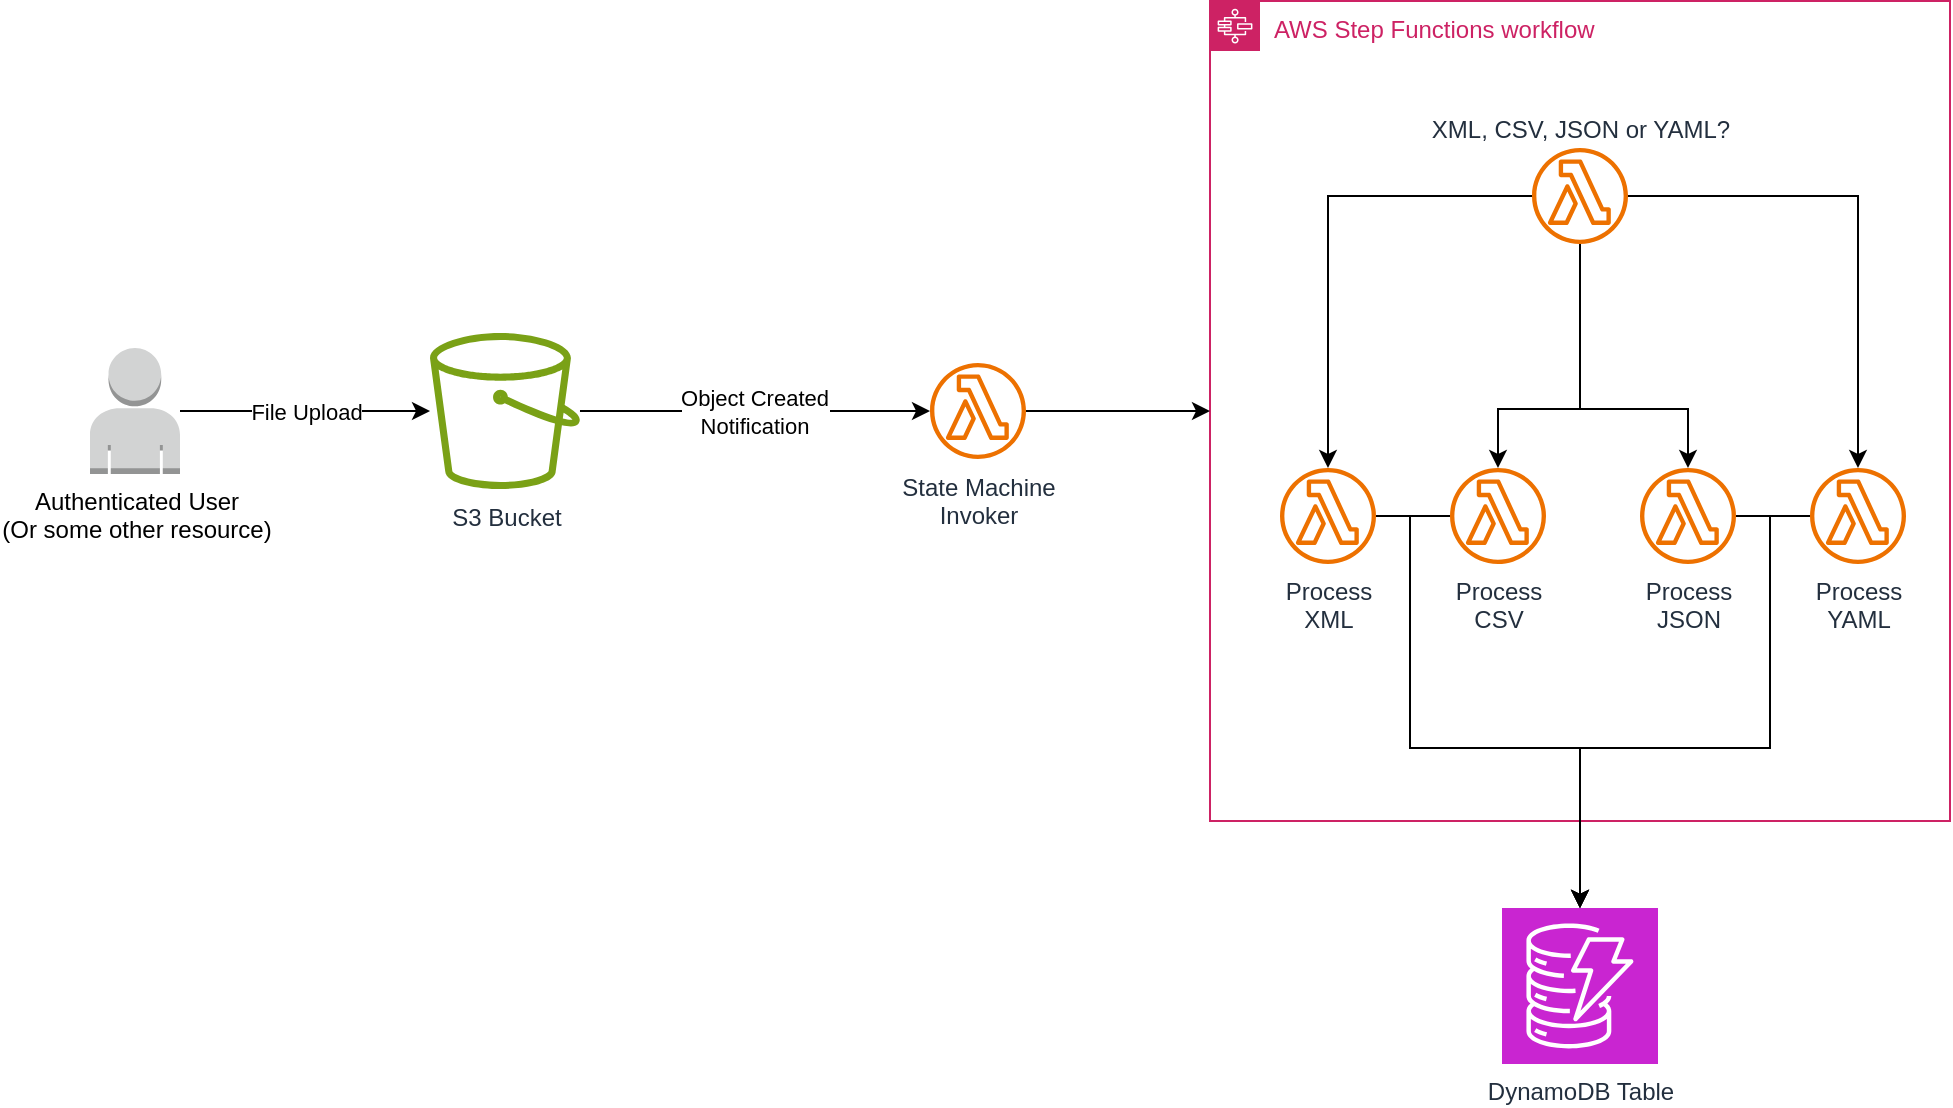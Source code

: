 <mxfile version="24.7.5">
  <diagram name="Page-1" id="0QFjOGupgGm7Bwu-m2vd">
    <mxGraphModel dx="1246" dy="688" grid="1" gridSize="10" guides="1" tooltips="1" connect="1" arrows="1" fold="1" page="1" pageScale="1" pageWidth="850" pageHeight="1100" math="0" shadow="0">
      <root>
        <mxCell id="0" />
        <mxCell id="1" parent="0" />
        <mxCell id="-IDiZIC_hfYiUm_vGDHO-1" value="AWS Step Functions workflow" style="points=[[0,0],[0.25,0],[0.5,0],[0.75,0],[1,0],[1,0.25],[1,0.5],[1,0.75],[1,1],[0.75,1],[0.5,1],[0.25,1],[0,1],[0,0.75],[0,0.5],[0,0.25]];outlineConnect=0;gradientColor=none;html=1;whiteSpace=wrap;fontSize=12;fontStyle=0;container=1;pointerEvents=0;collapsible=0;recursiveResize=0;shape=mxgraph.aws4.group;grIcon=mxgraph.aws4.group_aws_step_functions_workflow;strokeColor=#CD2264;fillColor=none;verticalAlign=top;align=left;spacingLeft=30;fontColor=#CD2264;dashed=0;" parent="1" vertex="1">
          <mxGeometry x="610" y="66.5" width="370" height="410" as="geometry" />
        </mxCell>
        <mxCell id="-IDiZIC_hfYiUm_vGDHO-19" style="edgeStyle=orthogonalEdgeStyle;rounded=0;orthogonalLoop=1;jettySize=auto;html=1;" parent="-IDiZIC_hfYiUm_vGDHO-1" source="-IDiZIC_hfYiUm_vGDHO-5" target="-IDiZIC_hfYiUm_vGDHO-9" edge="1">
          <mxGeometry relative="1" as="geometry" />
        </mxCell>
        <mxCell id="-IDiZIC_hfYiUm_vGDHO-20" style="edgeStyle=orthogonalEdgeStyle;rounded=0;orthogonalLoop=1;jettySize=auto;html=1;" parent="-IDiZIC_hfYiUm_vGDHO-1" source="-IDiZIC_hfYiUm_vGDHO-5" target="-IDiZIC_hfYiUm_vGDHO-10" edge="1">
          <mxGeometry relative="1" as="geometry">
            <Array as="points">
              <mxPoint x="185" y="204" />
              <mxPoint x="144" y="204" />
            </Array>
          </mxGeometry>
        </mxCell>
        <mxCell id="-IDiZIC_hfYiUm_vGDHO-21" style="edgeStyle=orthogonalEdgeStyle;rounded=0;orthogonalLoop=1;jettySize=auto;html=1;" parent="-IDiZIC_hfYiUm_vGDHO-1" source="-IDiZIC_hfYiUm_vGDHO-5" target="-IDiZIC_hfYiUm_vGDHO-11" edge="1">
          <mxGeometry relative="1" as="geometry">
            <Array as="points">
              <mxPoint x="185" y="204" />
              <mxPoint x="239" y="204" />
            </Array>
          </mxGeometry>
        </mxCell>
        <mxCell id="-IDiZIC_hfYiUm_vGDHO-22" style="edgeStyle=orthogonalEdgeStyle;rounded=0;orthogonalLoop=1;jettySize=auto;html=1;" parent="-IDiZIC_hfYiUm_vGDHO-1" source="-IDiZIC_hfYiUm_vGDHO-5" target="-IDiZIC_hfYiUm_vGDHO-12" edge="1">
          <mxGeometry relative="1" as="geometry" />
        </mxCell>
        <mxCell id="-IDiZIC_hfYiUm_vGDHO-5" value="XML, CSV, JSON or YAML?" style="sketch=0;outlineConnect=0;fontColor=#232F3E;gradientColor=none;fillColor=#ED7100;strokeColor=none;dashed=0;verticalLabelPosition=top;verticalAlign=bottom;align=center;html=1;fontSize=12;fontStyle=0;aspect=fixed;pointerEvents=1;shape=mxgraph.aws4.lambda_function;labelPosition=center;" parent="-IDiZIC_hfYiUm_vGDHO-1" vertex="1">
          <mxGeometry x="161" y="73.5" width="48" height="48" as="geometry" />
        </mxCell>
        <mxCell id="-IDiZIC_hfYiUm_vGDHO-9" value="Process&lt;br&gt;XML" style="sketch=0;outlineConnect=0;fontColor=#232F3E;gradientColor=none;fillColor=#ED7100;strokeColor=none;dashed=0;verticalLabelPosition=bottom;verticalAlign=top;align=center;html=1;fontSize=12;fontStyle=0;aspect=fixed;pointerEvents=1;shape=mxgraph.aws4.lambda_function;" parent="-IDiZIC_hfYiUm_vGDHO-1" vertex="1">
          <mxGeometry x="35" y="233.5" width="48" height="48" as="geometry" />
        </mxCell>
        <mxCell id="-IDiZIC_hfYiUm_vGDHO-12" value="Process&lt;br&gt;YAML" style="sketch=0;outlineConnect=0;fontColor=#232F3E;gradientColor=none;fillColor=#ED7100;strokeColor=none;dashed=0;verticalLabelPosition=bottom;verticalAlign=top;align=center;html=1;fontSize=12;fontStyle=0;aspect=fixed;pointerEvents=1;shape=mxgraph.aws4.lambda_function;" parent="-IDiZIC_hfYiUm_vGDHO-1" vertex="1">
          <mxGeometry x="300" y="233.5" width="48" height="48" as="geometry" />
        </mxCell>
        <mxCell id="-IDiZIC_hfYiUm_vGDHO-11" value="Process&lt;br&gt;JSON" style="sketch=0;outlineConnect=0;fontColor=#232F3E;gradientColor=none;fillColor=#ED7100;strokeColor=none;dashed=0;verticalLabelPosition=bottom;verticalAlign=top;align=center;html=1;fontSize=12;fontStyle=0;aspect=fixed;pointerEvents=1;shape=mxgraph.aws4.lambda_function;" parent="-IDiZIC_hfYiUm_vGDHO-1" vertex="1">
          <mxGeometry x="215" y="233.5" width="48" height="48" as="geometry" />
        </mxCell>
        <mxCell id="-IDiZIC_hfYiUm_vGDHO-10" value="Process&lt;br&gt;CSV" style="sketch=0;outlineConnect=0;fontColor=#232F3E;gradientColor=none;fillColor=#ED7100;strokeColor=none;dashed=0;verticalLabelPosition=bottom;verticalAlign=top;align=center;html=1;fontSize=12;fontStyle=0;aspect=fixed;pointerEvents=1;shape=mxgraph.aws4.lambda_function;" parent="-IDiZIC_hfYiUm_vGDHO-1" vertex="1">
          <mxGeometry x="120" y="233.5" width="48" height="48" as="geometry" />
        </mxCell>
        <mxCell id="-IDiZIC_hfYiUm_vGDHO-4" value="File Upload" style="edgeStyle=orthogonalEdgeStyle;rounded=0;orthogonalLoop=1;jettySize=auto;html=1;" parent="1" source="-IDiZIC_hfYiUm_vGDHO-2" target="-IDiZIC_hfYiUm_vGDHO-3" edge="1">
          <mxGeometry relative="1" as="geometry" />
        </mxCell>
        <mxCell id="-IDiZIC_hfYiUm_vGDHO-2" value="Authenticated User &lt;br&gt;(Or some other resource)" style="outlineConnect=0;dashed=0;verticalLabelPosition=bottom;verticalAlign=top;align=center;html=1;shape=mxgraph.aws3.user;fillColor=#D2D3D3;gradientColor=none;" parent="1" vertex="1">
          <mxGeometry x="50" y="240" width="45" height="63" as="geometry" />
        </mxCell>
        <mxCell id="-IDiZIC_hfYiUm_vGDHO-6" value="Object Created&lt;br&gt;Notification" style="edgeStyle=orthogonalEdgeStyle;rounded=0;orthogonalLoop=1;jettySize=auto;html=1;" parent="1" source="-IDiZIC_hfYiUm_vGDHO-3" target="g5dgDeoHoOepsOKBrSsE-1" edge="1">
          <mxGeometry relative="1" as="geometry" />
        </mxCell>
        <mxCell id="-IDiZIC_hfYiUm_vGDHO-3" value="S3 Bucket" style="sketch=0;outlineConnect=0;fontColor=#232F3E;gradientColor=none;fillColor=#7AA116;strokeColor=none;dashed=0;verticalLabelPosition=bottom;verticalAlign=top;align=center;html=1;fontSize=12;fontStyle=0;aspect=fixed;pointerEvents=1;shape=mxgraph.aws4.bucket;" parent="1" vertex="1">
          <mxGeometry x="220" y="232.5" width="75" height="78" as="geometry" />
        </mxCell>
        <mxCell id="-IDiZIC_hfYiUm_vGDHO-13" value="DynamoDB Table" style="sketch=0;points=[[0,0,0],[0.25,0,0],[0.5,0,0],[0.75,0,0],[1,0,0],[0,1,0],[0.25,1,0],[0.5,1,0],[0.75,1,0],[1,1,0],[0,0.25,0],[0,0.5,0],[0,0.75,0],[1,0.25,0],[1,0.5,0],[1,0.75,0]];outlineConnect=0;fontColor=#232F3E;fillColor=#C925D1;strokeColor=#ffffff;dashed=0;verticalLabelPosition=bottom;verticalAlign=top;align=center;html=1;fontSize=12;fontStyle=0;aspect=fixed;shape=mxgraph.aws4.resourceIcon;resIcon=mxgraph.aws4.dynamodb;" parent="1" vertex="1">
          <mxGeometry x="756" y="520" width="78" height="78" as="geometry" />
        </mxCell>
        <mxCell id="-IDiZIC_hfYiUm_vGDHO-15" style="edgeStyle=orthogonalEdgeStyle;rounded=0;orthogonalLoop=1;jettySize=auto;html=1;entryX=0.5;entryY=0;entryDx=0;entryDy=0;entryPerimeter=0;" parent="1" source="-IDiZIC_hfYiUm_vGDHO-9" target="-IDiZIC_hfYiUm_vGDHO-13" edge="1">
          <mxGeometry relative="1" as="geometry">
            <Array as="points">
              <mxPoint x="710" y="324" />
              <mxPoint x="710" y="440" />
              <mxPoint x="795" y="440" />
            </Array>
          </mxGeometry>
        </mxCell>
        <mxCell id="-IDiZIC_hfYiUm_vGDHO-16" style="edgeStyle=orthogonalEdgeStyle;rounded=0;orthogonalLoop=1;jettySize=auto;html=1;entryX=0.5;entryY=0;entryDx=0;entryDy=0;entryPerimeter=0;" parent="1" source="-IDiZIC_hfYiUm_vGDHO-10" target="-IDiZIC_hfYiUm_vGDHO-13" edge="1">
          <mxGeometry relative="1" as="geometry">
            <Array as="points">
              <mxPoint x="710" y="324" />
              <mxPoint x="710" y="440" />
              <mxPoint x="795" y="440" />
            </Array>
          </mxGeometry>
        </mxCell>
        <mxCell id="-IDiZIC_hfYiUm_vGDHO-17" style="edgeStyle=orthogonalEdgeStyle;rounded=0;orthogonalLoop=1;jettySize=auto;html=1;entryX=0.5;entryY=0;entryDx=0;entryDy=0;entryPerimeter=0;" parent="1" source="-IDiZIC_hfYiUm_vGDHO-11" target="-IDiZIC_hfYiUm_vGDHO-13" edge="1">
          <mxGeometry relative="1" as="geometry">
            <mxPoint x="800" y="520" as="targetPoint" />
            <Array as="points">
              <mxPoint x="890" y="324" />
              <mxPoint x="890" y="440" />
              <mxPoint x="795" y="440" />
            </Array>
          </mxGeometry>
        </mxCell>
        <mxCell id="-IDiZIC_hfYiUm_vGDHO-18" style="edgeStyle=orthogonalEdgeStyle;rounded=0;orthogonalLoop=1;jettySize=auto;html=1;entryX=0.5;entryY=0;entryDx=0;entryDy=0;entryPerimeter=0;" parent="1" source="-IDiZIC_hfYiUm_vGDHO-12" target="-IDiZIC_hfYiUm_vGDHO-13" edge="1">
          <mxGeometry relative="1" as="geometry">
            <Array as="points">
              <mxPoint x="890" y="324" />
              <mxPoint x="890" y="440" />
              <mxPoint x="795" y="440" />
            </Array>
          </mxGeometry>
        </mxCell>
        <mxCell id="g5dgDeoHoOepsOKBrSsE-2" style="edgeStyle=orthogonalEdgeStyle;rounded=0;orthogonalLoop=1;jettySize=auto;html=1;entryX=0;entryY=0.5;entryDx=0;entryDy=0;" edge="1" parent="1" source="g5dgDeoHoOepsOKBrSsE-1" target="-IDiZIC_hfYiUm_vGDHO-1">
          <mxGeometry relative="1" as="geometry" />
        </mxCell>
        <mxCell id="g5dgDeoHoOepsOKBrSsE-1" value="State Machine&lt;br&gt;Invoker" style="sketch=0;outlineConnect=0;fontColor=#232F3E;gradientColor=none;fillColor=#ED7100;strokeColor=none;dashed=0;verticalLabelPosition=bottom;verticalAlign=top;align=center;html=1;fontSize=12;fontStyle=0;aspect=fixed;pointerEvents=1;shape=mxgraph.aws4.lambda_function;" vertex="1" parent="1">
          <mxGeometry x="470" y="247.5" width="48" height="48" as="geometry" />
        </mxCell>
      </root>
    </mxGraphModel>
  </diagram>
</mxfile>
